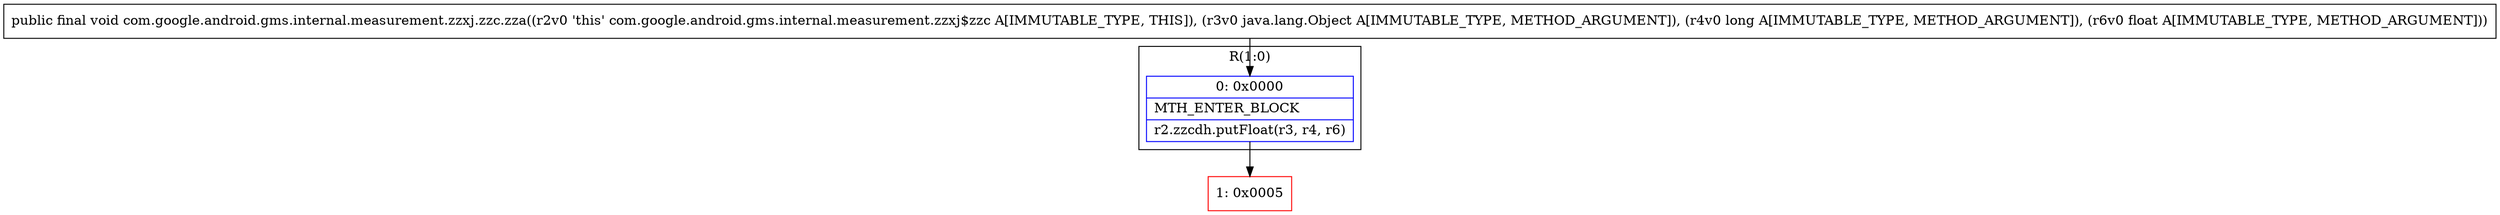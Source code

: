digraph "CFG forcom.google.android.gms.internal.measurement.zzxj.zzc.zza(Ljava\/lang\/Object;JF)V" {
subgraph cluster_Region_1247786103 {
label = "R(1:0)";
node [shape=record,color=blue];
Node_0 [shape=record,label="{0\:\ 0x0000|MTH_ENTER_BLOCK\l|r2.zzcdh.putFloat(r3, r4, r6)\l}"];
}
Node_1 [shape=record,color=red,label="{1\:\ 0x0005}"];
MethodNode[shape=record,label="{public final void com.google.android.gms.internal.measurement.zzxj.zzc.zza((r2v0 'this' com.google.android.gms.internal.measurement.zzxj$zzc A[IMMUTABLE_TYPE, THIS]), (r3v0 java.lang.Object A[IMMUTABLE_TYPE, METHOD_ARGUMENT]), (r4v0 long A[IMMUTABLE_TYPE, METHOD_ARGUMENT]), (r6v0 float A[IMMUTABLE_TYPE, METHOD_ARGUMENT])) }"];
MethodNode -> Node_0;
Node_0 -> Node_1;
}

